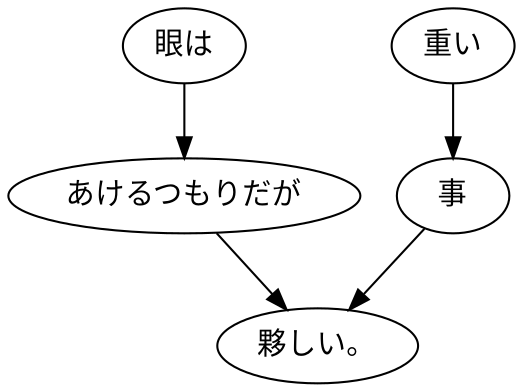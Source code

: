 digraph graph9163 {
	node0 [label="眼は"];
	node1 [label="あけるつもりだが"];
	node2 [label="重い"];
	node3 [label="事"];
	node4 [label="夥しい。"];
	node0 -> node1;
	node1 -> node4;
	node2 -> node3;
	node3 -> node4;
}
